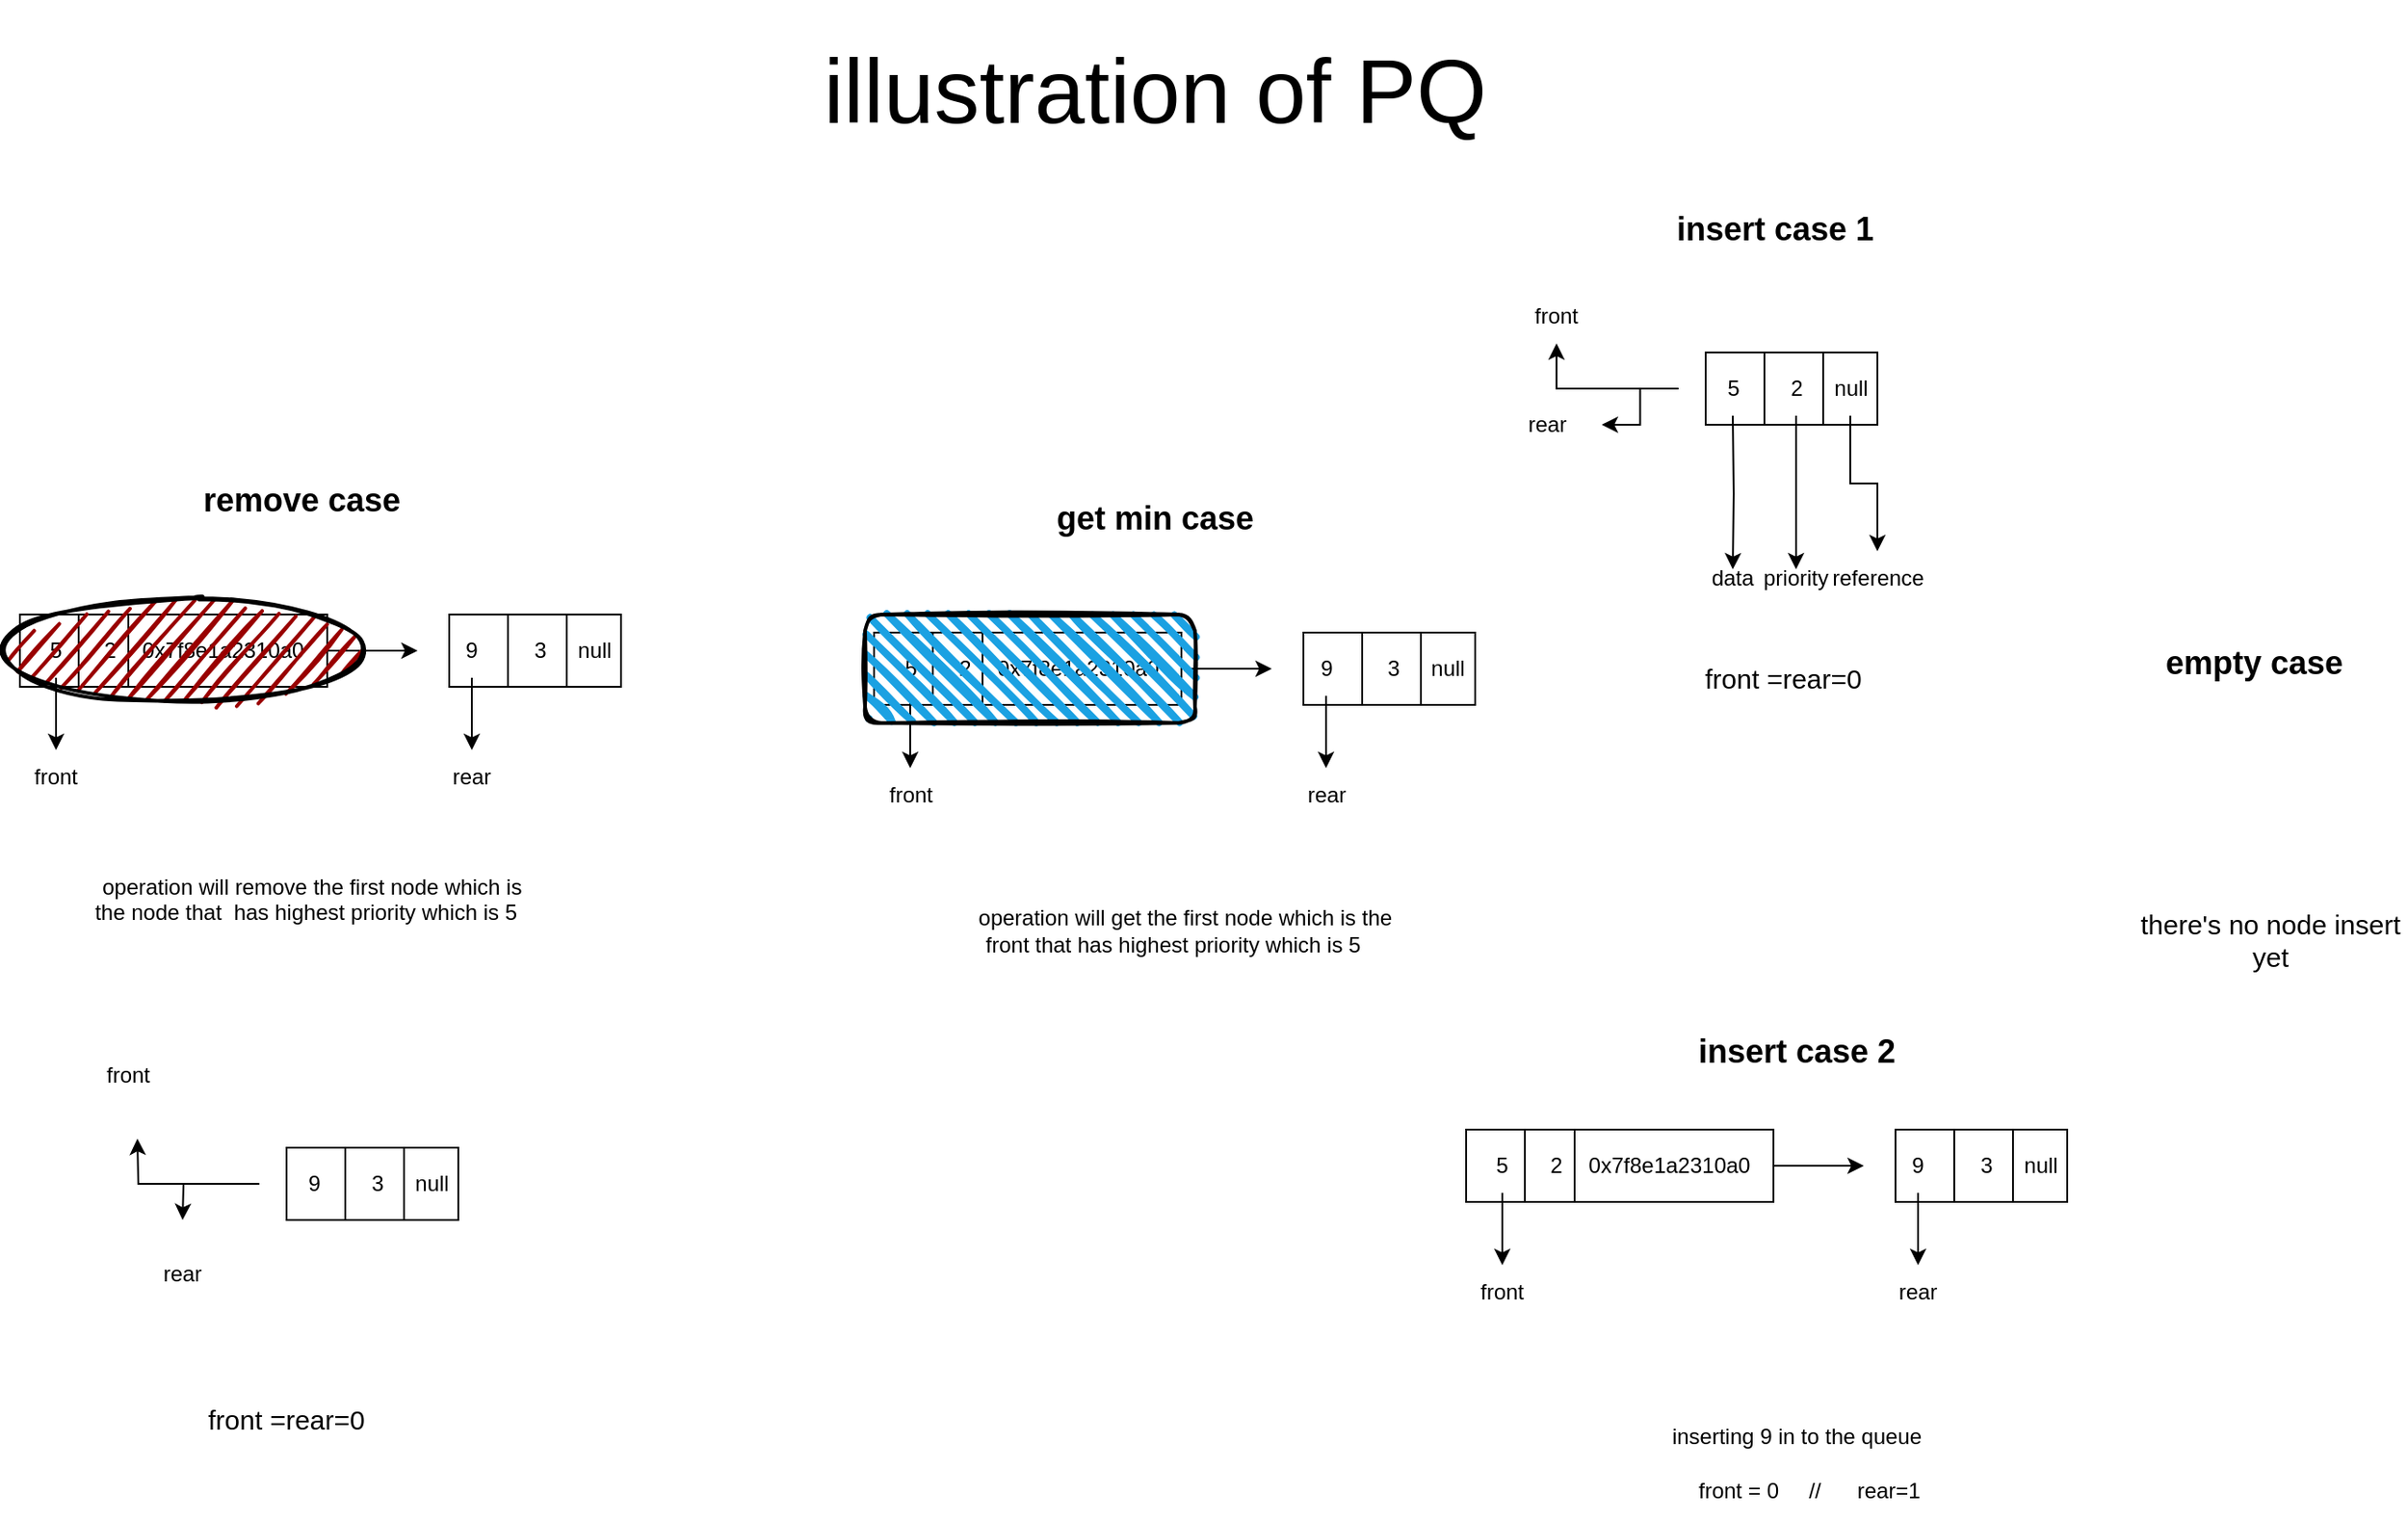<mxfile version="21.3.4" type="device">
  <diagram name="Page-1" id="6_Ac-wm6RWoP46rep5hT">
    <mxGraphModel dx="2627" dy="2212" grid="1" gridSize="10" guides="1" tooltips="1" connect="1" arrows="1" fold="1" page="1" pageScale="1" pageWidth="850" pageHeight="1100" math="0" shadow="0">
      <root>
        <mxCell id="0" />
        <mxCell id="1" parent="0" />
        <mxCell id="eyb6PB5nKrarsUAp8lHx-6" value="&lt;font style=&quot;font-size: 18px;&quot;&gt;empty case&amp;nbsp;&lt;/font&gt;" style="text;strokeColor=none;fillColor=none;html=1;fontSize=24;fontStyle=1;verticalAlign=middle;align=center;" parent="1" vertex="1">
          <mxGeometry x="770" y="320" width="95" height="30" as="geometry" />
        </mxCell>
        <mxCell id="eyb6PB5nKrarsUAp8lHx-22" value="&lt;font style=&quot;font-size: 18px;&quot;&gt;insert case 1&amp;nbsp;&lt;/font&gt;" style="text;strokeColor=none;fillColor=none;html=1;fontSize=24;fontStyle=1;verticalAlign=middle;align=center;" parent="1" vertex="1">
          <mxGeometry x="505" y="80" width="95" height="30" as="geometry" />
        </mxCell>
        <mxCell id="eyb6PB5nKrarsUAp8lHx-23" value="&lt;font style=&quot;font-size: 18px;&quot;&gt;get min case&amp;nbsp;&lt;/font&gt;" style="text;strokeColor=none;fillColor=none;html=1;fontSize=24;fontStyle=1;verticalAlign=middle;align=center;" parent="1" vertex="1">
          <mxGeometry x="162.5" y="240" width="95" height="30" as="geometry" />
        </mxCell>
        <mxCell id="eyb6PB5nKrarsUAp8lHx-24" value="&lt;font style=&quot;font-size: 18px;&quot;&gt;remove case&amp;nbsp;&lt;/font&gt;" style="text;strokeColor=none;fillColor=none;html=1;fontSize=24;fontStyle=1;verticalAlign=middle;align=center;" parent="1" vertex="1">
          <mxGeometry x="-310" y="230" width="95" height="30" as="geometry" />
        </mxCell>
        <mxCell id="eyb6PB5nKrarsUAp8lHx-27" value="&lt;font style=&quot;font-size: 15px;&quot;&gt;there&#39;s no node insert yet&lt;br&gt;&lt;/font&gt;" style="text;html=1;strokeColor=none;fillColor=none;align=center;verticalAlign=middle;whiteSpace=wrap;rounded=0;" parent="1" vertex="1">
          <mxGeometry x="750" y="480" width="150" height="20" as="geometry" />
        </mxCell>
        <mxCell id="eyb6PB5nKrarsUAp8lHx-28" value="&lt;font style=&quot;font-size: 15px;&quot;&gt;front =rear=0&lt;/font&gt;" style="text;html=1;strokeColor=none;fillColor=none;align=center;verticalAlign=middle;whiteSpace=wrap;rounded=0;" parent="1" vertex="1">
          <mxGeometry x="497.5" y="330" width="115" height="30" as="geometry" />
        </mxCell>
        <mxCell id="eyb6PB5nKrarsUAp8lHx-35" value="&lt;font style=&quot;font-size: 18px;&quot;&gt;insert case 2&amp;nbsp;&lt;/font&gt;" style="text;strokeColor=none;fillColor=none;html=1;fontSize=24;fontStyle=1;verticalAlign=middle;align=center;" parent="1" vertex="1">
          <mxGeometry x="517.5" y="535" width="95" height="30" as="geometry" />
        </mxCell>
        <mxCell id="eyb6PB5nKrarsUAp8lHx-47" value="inserting 9 in to the queue" style="text;html=1;strokeColor=none;fillColor=none;align=center;verticalAlign=middle;whiteSpace=wrap;rounded=0;" parent="1" vertex="1">
          <mxGeometry x="482.5" y="750" width="160" height="30" as="geometry" />
        </mxCell>
        <mxCell id="eyb6PB5nKrarsUAp8lHx-56" value="front = 0&amp;nbsp; &amp;nbsp; &amp;nbsp;//&amp;nbsp; &amp;nbsp; &amp;nbsp; rear=1" style="text;html=1;strokeColor=none;fillColor=none;align=center;verticalAlign=middle;whiteSpace=wrap;rounded=0;" parent="1" vertex="1">
          <mxGeometry x="490" y="780" width="160" height="30" as="geometry" />
        </mxCell>
        <mxCell id="eyb6PB5nKrarsUAp8lHx-60" value="&lt;font style=&quot;font-size: 50px;&quot;&gt;illustration of PQ&lt;/font&gt;" style="text;html=1;strokeColor=none;fillColor=none;align=center;verticalAlign=middle;whiteSpace=wrap;rounded=0;" parent="1" vertex="1">
          <mxGeometry x="-117.5" y="-30" width="650" height="100" as="geometry" />
        </mxCell>
        <mxCell id="eyb6PB5nKrarsUAp8lHx-74" value="" style="rounded=0;whiteSpace=wrap;html=1;align=center;" parent="1" vertex="1">
          <mxGeometry x="512.5" y="165" width="65" height="40" as="geometry" />
        </mxCell>
        <mxCell id="eyb6PB5nKrarsUAp8lHx-76" value="" style="endArrow=none;html=1;rounded=0;entryX=0.5;entryY=0;entryDx=0;entryDy=0;exitX=0.5;exitY=1;exitDx=0;exitDy=0;" parent="1" source="eyb6PB5nKrarsUAp8lHx-74" target="eyb6PB5nKrarsUAp8lHx-74" edge="1">
          <mxGeometry width="50" height="50" relative="1" as="geometry">
            <mxPoint x="487.5" y="365" as="sourcePoint" />
            <mxPoint x="537.5" y="315" as="targetPoint" />
          </mxGeometry>
        </mxCell>
        <mxCell id="eyb6PB5nKrarsUAp8lHx-86" style="edgeStyle=orthogonalEdgeStyle;rounded=0;orthogonalLoop=1;jettySize=auto;html=1;entryX=0.5;entryY=0;entryDx=0;entryDy=0;" parent="1" target="eyb6PB5nKrarsUAp8lHx-85" edge="1">
          <mxGeometry relative="1" as="geometry">
            <mxPoint x="527.5" y="200" as="sourcePoint" />
          </mxGeometry>
        </mxCell>
        <mxCell id="eyb6PB5nKrarsUAp8lHx-93" style="edgeStyle=orthogonalEdgeStyle;rounded=0;orthogonalLoop=1;jettySize=auto;html=1;" parent="1" source="eyb6PB5nKrarsUAp8lHx-78" target="eyb6PB5nKrarsUAp8lHx-90" edge="1">
          <mxGeometry relative="1" as="geometry" />
        </mxCell>
        <mxCell id="eyb6PB5nKrarsUAp8lHx-94" style="edgeStyle=orthogonalEdgeStyle;rounded=0;orthogonalLoop=1;jettySize=auto;html=1;" parent="1" source="eyb6PB5nKrarsUAp8lHx-78" target="eyb6PB5nKrarsUAp8lHx-91" edge="1">
          <mxGeometry relative="1" as="geometry" />
        </mxCell>
        <mxCell id="eyb6PB5nKrarsUAp8lHx-78" value="5" style="text;html=1;strokeColor=none;fillColor=none;align=center;verticalAlign=middle;whiteSpace=wrap;rounded=0;" parent="1" vertex="1">
          <mxGeometry x="497.5" y="170" width="60" height="30" as="geometry" />
        </mxCell>
        <mxCell id="eyb6PB5nKrarsUAp8lHx-83" style="edgeStyle=orthogonalEdgeStyle;rounded=0;orthogonalLoop=1;jettySize=auto;html=1;entryX=0.5;entryY=0;entryDx=0;entryDy=0;" parent="1" source="eyb6PB5nKrarsUAp8lHx-79" target="eyb6PB5nKrarsUAp8lHx-82" edge="1">
          <mxGeometry relative="1" as="geometry" />
        </mxCell>
        <mxCell id="eyb6PB5nKrarsUAp8lHx-79" value="2" style="text;html=1;strokeColor=none;fillColor=none;align=center;verticalAlign=middle;whiteSpace=wrap;rounded=0;" parent="1" vertex="1">
          <mxGeometry x="532.5" y="170" width="60" height="30" as="geometry" />
        </mxCell>
        <mxCell id="eyb6PB5nKrarsUAp8lHx-82" value="priority" style="text;html=1;strokeColor=none;fillColor=none;align=center;verticalAlign=middle;whiteSpace=wrap;rounded=0;" parent="1" vertex="1">
          <mxGeometry x="540" y="285" width="45" height="10" as="geometry" />
        </mxCell>
        <mxCell id="eyb6PB5nKrarsUAp8lHx-85" value="data" style="text;html=1;strokeColor=none;fillColor=none;align=center;verticalAlign=middle;whiteSpace=wrap;rounded=0;" parent="1" vertex="1">
          <mxGeometry x="505" y="285" width="45" height="10" as="geometry" />
        </mxCell>
        <mxCell id="eyb6PB5nKrarsUAp8lHx-90" value="front" style="text;html=1;strokeColor=none;fillColor=none;align=center;verticalAlign=middle;whiteSpace=wrap;rounded=0;" parent="1" vertex="1">
          <mxGeometry x="400" y="130" width="60" height="30" as="geometry" />
        </mxCell>
        <mxCell id="eyb6PB5nKrarsUAp8lHx-91" value="rear" style="text;html=1;strokeColor=none;fillColor=none;align=center;verticalAlign=middle;whiteSpace=wrap;rounded=0;" parent="1" vertex="1">
          <mxGeometry x="395" y="190" width="60" height="30" as="geometry" />
        </mxCell>
        <mxCell id="eyb6PB5nKrarsUAp8lHx-95" value="" style="rounded=0;whiteSpace=wrap;html=1;" parent="1" vertex="1">
          <mxGeometry x="577.5" y="165" width="30" height="40" as="geometry" />
        </mxCell>
        <mxCell id="eyb6PB5nKrarsUAp8lHx-98" style="edgeStyle=orthogonalEdgeStyle;rounded=0;orthogonalLoop=1;jettySize=auto;html=1;entryX=0.5;entryY=0;entryDx=0;entryDy=0;" parent="1" source="eyb6PB5nKrarsUAp8lHx-96" target="eyb6PB5nKrarsUAp8lHx-97" edge="1">
          <mxGeometry relative="1" as="geometry" />
        </mxCell>
        <mxCell id="eyb6PB5nKrarsUAp8lHx-96" value="null" style="text;html=1;strokeColor=none;fillColor=none;align=center;verticalAlign=middle;whiteSpace=wrap;rounded=0;" parent="1" vertex="1">
          <mxGeometry x="562.5" y="170" width="60" height="30" as="geometry" />
        </mxCell>
        <mxCell id="eyb6PB5nKrarsUAp8lHx-97" value="reference" style="text;html=1;strokeColor=none;fillColor=none;align=center;verticalAlign=middle;whiteSpace=wrap;rounded=0;" parent="1" vertex="1">
          <mxGeometry x="577.5" y="275" width="60" height="30" as="geometry" />
        </mxCell>
        <mxCell id="eyb6PB5nKrarsUAp8lHx-99" value="" style="rounded=0;whiteSpace=wrap;html=1;align=center;" parent="1" vertex="1">
          <mxGeometry x="380" y="595" width="65" height="40" as="geometry" />
        </mxCell>
        <mxCell id="eyb6PB5nKrarsUAp8lHx-100" value="" style="endArrow=none;html=1;rounded=0;entryX=0.5;entryY=0;entryDx=0;entryDy=0;exitX=0.5;exitY=1;exitDx=0;exitDy=0;" parent="1" source="eyb6PB5nKrarsUAp8lHx-99" target="eyb6PB5nKrarsUAp8lHx-99" edge="1">
          <mxGeometry width="50" height="50" relative="1" as="geometry">
            <mxPoint x="370" y="795" as="sourcePoint" />
            <mxPoint x="420" y="745" as="targetPoint" />
          </mxGeometry>
        </mxCell>
        <mxCell id="eyb6PB5nKrarsUAp8lHx-102" style="edgeStyle=orthogonalEdgeStyle;rounded=0;orthogonalLoop=1;jettySize=auto;html=1;" parent="1" source="eyb6PB5nKrarsUAp8lHx-104" target="eyb6PB5nKrarsUAp8lHx-109" edge="1">
          <mxGeometry relative="1" as="geometry" />
        </mxCell>
        <mxCell id="eyb6PB5nKrarsUAp8lHx-104" value="5" style="text;html=1;strokeColor=none;fillColor=none;align=center;verticalAlign=middle;whiteSpace=wrap;rounded=0;" parent="1" vertex="1">
          <mxGeometry x="370" y="600" width="60" height="30" as="geometry" />
        </mxCell>
        <mxCell id="eyb6PB5nKrarsUAp8lHx-106" value="2" style="text;html=1;strokeColor=none;fillColor=none;align=center;verticalAlign=middle;whiteSpace=wrap;rounded=0;" parent="1" vertex="1">
          <mxGeometry x="400" y="600" width="60" height="30" as="geometry" />
        </mxCell>
        <mxCell id="eyb6PB5nKrarsUAp8lHx-109" value="front" style="text;html=1;strokeColor=none;fillColor=none;align=center;verticalAlign=middle;whiteSpace=wrap;rounded=0;" parent="1" vertex="1">
          <mxGeometry x="370" y="670" width="60" height="30" as="geometry" />
        </mxCell>
        <mxCell id="eyb6PB5nKrarsUAp8lHx-129" value="" style="edgeStyle=orthogonalEdgeStyle;rounded=0;orthogonalLoop=1;jettySize=auto;html=1;" parent="1" source="eyb6PB5nKrarsUAp8lHx-111" target="eyb6PB5nKrarsUAp8lHx-122" edge="1">
          <mxGeometry relative="1" as="geometry" />
        </mxCell>
        <mxCell id="eyb6PB5nKrarsUAp8lHx-111" value="" style="rounded=0;whiteSpace=wrap;html=1;" parent="1" vertex="1">
          <mxGeometry x="440" y="595" width="110" height="40" as="geometry" />
        </mxCell>
        <mxCell id="eyb6PB5nKrarsUAp8lHx-113" value="0x7f8e1a2310a0" style="text;html=1;strokeColor=none;fillColor=none;align=center;verticalAlign=middle;whiteSpace=wrap;rounded=0;" parent="1" vertex="1">
          <mxGeometry x="490" y="600" width="5" height="30" as="geometry" />
        </mxCell>
        <mxCell id="eyb6PB5nKrarsUAp8lHx-120" value="" style="rounded=0;whiteSpace=wrap;html=1;align=center;" parent="1" vertex="1">
          <mxGeometry x="617.5" y="595" width="65" height="40" as="geometry" />
        </mxCell>
        <mxCell id="eyb6PB5nKrarsUAp8lHx-121" value="" style="endArrow=none;html=1;rounded=0;entryX=0.5;entryY=0;entryDx=0;entryDy=0;exitX=0.5;exitY=1;exitDx=0;exitDy=0;" parent="1" source="eyb6PB5nKrarsUAp8lHx-120" target="eyb6PB5nKrarsUAp8lHx-120" edge="1">
          <mxGeometry width="50" height="50" relative="1" as="geometry">
            <mxPoint x="592.5" y="795" as="sourcePoint" />
            <mxPoint x="642.5" y="745" as="targetPoint" />
          </mxGeometry>
        </mxCell>
        <mxCell id="eyb6PB5nKrarsUAp8lHx-131" value="" style="edgeStyle=orthogonalEdgeStyle;rounded=0;orthogonalLoop=1;jettySize=auto;html=1;" parent="1" source="eyb6PB5nKrarsUAp8lHx-122" target="eyb6PB5nKrarsUAp8lHx-130" edge="1">
          <mxGeometry relative="1" as="geometry" />
        </mxCell>
        <mxCell id="eyb6PB5nKrarsUAp8lHx-122" value="9" style="text;html=1;strokeColor=none;fillColor=none;align=center;verticalAlign=middle;whiteSpace=wrap;rounded=0;" parent="1" vertex="1">
          <mxGeometry x="600" y="600" width="60" height="30" as="geometry" />
        </mxCell>
        <mxCell id="eyb6PB5nKrarsUAp8lHx-123" value="3" style="text;html=1;strokeColor=none;fillColor=none;align=center;verticalAlign=middle;whiteSpace=wrap;rounded=0;" parent="1" vertex="1">
          <mxGeometry x="637.5" y="600" width="60" height="30" as="geometry" />
        </mxCell>
        <mxCell id="eyb6PB5nKrarsUAp8lHx-124" value="" style="rounded=0;whiteSpace=wrap;html=1;" parent="1" vertex="1">
          <mxGeometry x="682.5" y="595" width="30" height="40" as="geometry" />
        </mxCell>
        <mxCell id="eyb6PB5nKrarsUAp8lHx-125" value="null" style="text;html=1;strokeColor=none;fillColor=none;align=center;verticalAlign=middle;whiteSpace=wrap;rounded=0;" parent="1" vertex="1">
          <mxGeometry x="667.5" y="600" width="60" height="30" as="geometry" />
        </mxCell>
        <mxCell id="eyb6PB5nKrarsUAp8lHx-130" value="rear" style="text;html=1;strokeColor=none;fillColor=none;align=center;verticalAlign=middle;whiteSpace=wrap;rounded=0;" parent="1" vertex="1">
          <mxGeometry x="600" y="670" width="60" height="30" as="geometry" />
        </mxCell>
        <mxCell id="eyb6PB5nKrarsUAp8lHx-132" value="" style="rounded=0;whiteSpace=wrap;html=1;align=center;" parent="1" vertex="1">
          <mxGeometry x="52.5" y="320" width="65" height="40" as="geometry" />
        </mxCell>
        <mxCell id="eyb6PB5nKrarsUAp8lHx-133" value="" style="endArrow=none;html=1;rounded=0;entryX=0.5;entryY=0;entryDx=0;entryDy=0;exitX=0.5;exitY=1;exitDx=0;exitDy=0;" parent="1" source="eyb6PB5nKrarsUAp8lHx-132" target="eyb6PB5nKrarsUAp8lHx-132" edge="1">
          <mxGeometry width="50" height="50" relative="1" as="geometry">
            <mxPoint x="42.5" y="520" as="sourcePoint" />
            <mxPoint x="92.5" y="470" as="targetPoint" />
          </mxGeometry>
        </mxCell>
        <mxCell id="eyb6PB5nKrarsUAp8lHx-134" style="edgeStyle=orthogonalEdgeStyle;rounded=0;orthogonalLoop=1;jettySize=auto;html=1;" parent="1" source="eyb6PB5nKrarsUAp8lHx-135" target="eyb6PB5nKrarsUAp8lHx-137" edge="1">
          <mxGeometry relative="1" as="geometry" />
        </mxCell>
        <mxCell id="eyb6PB5nKrarsUAp8lHx-135" value="5" style="text;html=1;strokeColor=none;fillColor=none;align=center;verticalAlign=middle;whiteSpace=wrap;rounded=0;" parent="1" vertex="1">
          <mxGeometry x="42.5" y="325" width="60" height="30" as="geometry" />
        </mxCell>
        <mxCell id="eyb6PB5nKrarsUAp8lHx-136" value="2" style="text;html=1;strokeColor=none;fillColor=none;align=center;verticalAlign=middle;whiteSpace=wrap;rounded=0;" parent="1" vertex="1">
          <mxGeometry x="72.5" y="325" width="60" height="30" as="geometry" />
        </mxCell>
        <mxCell id="eyb6PB5nKrarsUAp8lHx-137" value="front" style="text;html=1;strokeColor=none;fillColor=none;align=center;verticalAlign=middle;whiteSpace=wrap;rounded=0;" parent="1" vertex="1">
          <mxGeometry x="42.5" y="395" width="60" height="30" as="geometry" />
        </mxCell>
        <mxCell id="eyb6PB5nKrarsUAp8lHx-138" value="" style="edgeStyle=orthogonalEdgeStyle;rounded=0;orthogonalLoop=1;jettySize=auto;html=1;" parent="1" source="eyb6PB5nKrarsUAp8lHx-139" target="eyb6PB5nKrarsUAp8lHx-144" edge="1">
          <mxGeometry relative="1" as="geometry" />
        </mxCell>
        <mxCell id="eyb6PB5nKrarsUAp8lHx-139" value="" style="rounded=0;whiteSpace=wrap;html=1;" parent="1" vertex="1">
          <mxGeometry x="112.5" y="320" width="110" height="40" as="geometry" />
        </mxCell>
        <mxCell id="eyb6PB5nKrarsUAp8lHx-140" value="0x7f8e1a2310a0" style="text;html=1;strokeColor=none;fillColor=none;align=center;verticalAlign=middle;whiteSpace=wrap;rounded=0;" parent="1" vertex="1">
          <mxGeometry x="162.5" y="325" width="5" height="30" as="geometry" />
        </mxCell>
        <mxCell id="eyb6PB5nKrarsUAp8lHx-141" value="" style="rounded=0;whiteSpace=wrap;html=1;align=center;" parent="1" vertex="1">
          <mxGeometry x="290" y="320" width="65" height="40" as="geometry" />
        </mxCell>
        <mxCell id="eyb6PB5nKrarsUAp8lHx-142" value="" style="endArrow=none;html=1;rounded=0;entryX=0.5;entryY=0;entryDx=0;entryDy=0;exitX=0.5;exitY=1;exitDx=0;exitDy=0;" parent="1" source="eyb6PB5nKrarsUAp8lHx-141" target="eyb6PB5nKrarsUAp8lHx-141" edge="1">
          <mxGeometry width="50" height="50" relative="1" as="geometry">
            <mxPoint x="265" y="520" as="sourcePoint" />
            <mxPoint x="315" y="470" as="targetPoint" />
          </mxGeometry>
        </mxCell>
        <mxCell id="eyb6PB5nKrarsUAp8lHx-143" value="" style="edgeStyle=orthogonalEdgeStyle;rounded=0;orthogonalLoop=1;jettySize=auto;html=1;" parent="1" source="eyb6PB5nKrarsUAp8lHx-144" target="eyb6PB5nKrarsUAp8lHx-148" edge="1">
          <mxGeometry relative="1" as="geometry" />
        </mxCell>
        <mxCell id="eyb6PB5nKrarsUAp8lHx-144" value="9" style="text;html=1;strokeColor=none;fillColor=none;align=center;verticalAlign=middle;whiteSpace=wrap;rounded=0;" parent="1" vertex="1">
          <mxGeometry x="272.5" y="325" width="60" height="30" as="geometry" />
        </mxCell>
        <mxCell id="eyb6PB5nKrarsUAp8lHx-145" value="3" style="text;html=1;strokeColor=none;fillColor=none;align=center;verticalAlign=middle;whiteSpace=wrap;rounded=0;" parent="1" vertex="1">
          <mxGeometry x="310" y="325" width="60" height="30" as="geometry" />
        </mxCell>
        <mxCell id="eyb6PB5nKrarsUAp8lHx-146" value="" style="rounded=0;whiteSpace=wrap;html=1;" parent="1" vertex="1">
          <mxGeometry x="355" y="320" width="30" height="40" as="geometry" />
        </mxCell>
        <mxCell id="eyb6PB5nKrarsUAp8lHx-147" value="null" style="text;html=1;strokeColor=none;fillColor=none;align=center;verticalAlign=middle;whiteSpace=wrap;rounded=0;" parent="1" vertex="1">
          <mxGeometry x="340" y="325" width="60" height="30" as="geometry" />
        </mxCell>
        <mxCell id="eyb6PB5nKrarsUAp8lHx-148" value="rear" style="text;html=1;strokeColor=none;fillColor=none;align=center;verticalAlign=middle;whiteSpace=wrap;rounded=0;" parent="1" vertex="1">
          <mxGeometry x="272.5" y="395" width="60" height="30" as="geometry" />
        </mxCell>
        <mxCell id="eyb6PB5nKrarsUAp8lHx-149" value="&amp;nbsp;operation will get the first node which is the front that has highest priority which is 5&amp;nbsp; &amp;nbsp;" style="text;html=1;strokeColor=none;fillColor=none;align=center;verticalAlign=middle;whiteSpace=wrap;rounded=0;" parent="1" vertex="1">
          <mxGeometry x="102.5" y="460" width="240" height="50" as="geometry" />
        </mxCell>
        <mxCell id="eyb6PB5nKrarsUAp8lHx-151" value="" style="rounded=1;whiteSpace=wrap;html=1;strokeWidth=2;fillWeight=4;hachureGap=8;hachureAngle=45;fillColor=#1ba1e2;sketch=1;" parent="1" vertex="1">
          <mxGeometry x="47.5" y="310" width="182.5" height="60" as="geometry" />
        </mxCell>
        <mxCell id="eyb6PB5nKrarsUAp8lHx-170" value="" style="rounded=0;whiteSpace=wrap;html=1;align=center;" parent="1" vertex="1">
          <mxGeometry x="-420" y="310" width="65" height="40" as="geometry" />
        </mxCell>
        <mxCell id="eyb6PB5nKrarsUAp8lHx-171" value="" style="endArrow=none;html=1;rounded=0;entryX=0.5;entryY=0;entryDx=0;entryDy=0;exitX=0.5;exitY=1;exitDx=0;exitDy=0;" parent="1" source="eyb6PB5nKrarsUAp8lHx-170" target="eyb6PB5nKrarsUAp8lHx-170" edge="1">
          <mxGeometry width="50" height="50" relative="1" as="geometry">
            <mxPoint x="-430" y="510" as="sourcePoint" />
            <mxPoint x="-380" y="460" as="targetPoint" />
          </mxGeometry>
        </mxCell>
        <mxCell id="eyb6PB5nKrarsUAp8lHx-172" style="edgeStyle=orthogonalEdgeStyle;rounded=0;orthogonalLoop=1;jettySize=auto;html=1;" parent="1" source="eyb6PB5nKrarsUAp8lHx-173" target="eyb6PB5nKrarsUAp8lHx-175" edge="1">
          <mxGeometry relative="1" as="geometry" />
        </mxCell>
        <mxCell id="eyb6PB5nKrarsUAp8lHx-173" value="5" style="text;html=1;strokeColor=none;fillColor=none;align=center;verticalAlign=middle;whiteSpace=wrap;rounded=0;" parent="1" vertex="1">
          <mxGeometry x="-430" y="315" width="60" height="30" as="geometry" />
        </mxCell>
        <mxCell id="eyb6PB5nKrarsUAp8lHx-174" value="2" style="text;html=1;strokeColor=none;fillColor=none;align=center;verticalAlign=middle;whiteSpace=wrap;rounded=0;" parent="1" vertex="1">
          <mxGeometry x="-400" y="315" width="60" height="30" as="geometry" />
        </mxCell>
        <mxCell id="eyb6PB5nKrarsUAp8lHx-175" value="front" style="text;html=1;strokeColor=none;fillColor=none;align=center;verticalAlign=middle;whiteSpace=wrap;rounded=0;" parent="1" vertex="1">
          <mxGeometry x="-430" y="385" width="60" height="30" as="geometry" />
        </mxCell>
        <mxCell id="eyb6PB5nKrarsUAp8lHx-176" value="" style="edgeStyle=orthogonalEdgeStyle;rounded=0;orthogonalLoop=1;jettySize=auto;html=1;" parent="1" source="eyb6PB5nKrarsUAp8lHx-177" target="eyb6PB5nKrarsUAp8lHx-182" edge="1">
          <mxGeometry relative="1" as="geometry" />
        </mxCell>
        <mxCell id="eyb6PB5nKrarsUAp8lHx-177" value="" style="rounded=0;whiteSpace=wrap;html=1;" parent="1" vertex="1">
          <mxGeometry x="-360" y="310" width="110" height="40" as="geometry" />
        </mxCell>
        <mxCell id="eyb6PB5nKrarsUAp8lHx-178" value="0x7f8e1a2310a0" style="text;html=1;strokeColor=none;fillColor=none;align=center;verticalAlign=middle;whiteSpace=wrap;rounded=0;" parent="1" vertex="1">
          <mxGeometry x="-310" y="315" width="5" height="30" as="geometry" />
        </mxCell>
        <mxCell id="eyb6PB5nKrarsUAp8lHx-179" value="" style="rounded=0;whiteSpace=wrap;html=1;align=center;" parent="1" vertex="1">
          <mxGeometry x="-182.5" y="310" width="65" height="40" as="geometry" />
        </mxCell>
        <mxCell id="eyb6PB5nKrarsUAp8lHx-180" value="" style="endArrow=none;html=1;rounded=0;entryX=0.5;entryY=0;entryDx=0;entryDy=0;exitX=0.5;exitY=1;exitDx=0;exitDy=0;" parent="1" source="eyb6PB5nKrarsUAp8lHx-179" target="eyb6PB5nKrarsUAp8lHx-179" edge="1">
          <mxGeometry width="50" height="50" relative="1" as="geometry">
            <mxPoint x="-207.5" y="510" as="sourcePoint" />
            <mxPoint x="-157.5" y="460" as="targetPoint" />
          </mxGeometry>
        </mxCell>
        <mxCell id="eyb6PB5nKrarsUAp8lHx-181" value="" style="edgeStyle=orthogonalEdgeStyle;rounded=0;orthogonalLoop=1;jettySize=auto;html=1;" parent="1" source="eyb6PB5nKrarsUAp8lHx-182" target="eyb6PB5nKrarsUAp8lHx-186" edge="1">
          <mxGeometry relative="1" as="geometry" />
        </mxCell>
        <mxCell id="eyb6PB5nKrarsUAp8lHx-182" value="9" style="text;html=1;strokeColor=none;fillColor=none;align=center;verticalAlign=middle;whiteSpace=wrap;rounded=0;" parent="1" vertex="1">
          <mxGeometry x="-200" y="315" width="60" height="30" as="geometry" />
        </mxCell>
        <mxCell id="eyb6PB5nKrarsUAp8lHx-183" value="3" style="text;html=1;strokeColor=none;fillColor=none;align=center;verticalAlign=middle;whiteSpace=wrap;rounded=0;" parent="1" vertex="1">
          <mxGeometry x="-162.5" y="315" width="60" height="30" as="geometry" />
        </mxCell>
        <mxCell id="eyb6PB5nKrarsUAp8lHx-184" value="" style="rounded=0;whiteSpace=wrap;html=1;" parent="1" vertex="1">
          <mxGeometry x="-117.5" y="310" width="30" height="40" as="geometry" />
        </mxCell>
        <mxCell id="eyb6PB5nKrarsUAp8lHx-185" value="null" style="text;html=1;strokeColor=none;fillColor=none;align=center;verticalAlign=middle;whiteSpace=wrap;rounded=0;" parent="1" vertex="1">
          <mxGeometry x="-132.5" y="315" width="60" height="30" as="geometry" />
        </mxCell>
        <mxCell id="eyb6PB5nKrarsUAp8lHx-186" value="rear" style="text;html=1;strokeColor=none;fillColor=none;align=center;verticalAlign=middle;whiteSpace=wrap;rounded=0;" parent="1" vertex="1">
          <mxGeometry x="-200" y="385" width="60" height="30" as="geometry" />
        </mxCell>
        <mxCell id="eyb6PB5nKrarsUAp8lHx-187" value="&amp;nbsp;operation will remove the first node which is the node that&amp;nbsp; has highest priority which is 5&amp;nbsp; &amp;nbsp;" style="text;html=1;strokeColor=none;fillColor=none;align=center;verticalAlign=middle;whiteSpace=wrap;rounded=0;" parent="1" vertex="1">
          <mxGeometry x="-380" y="450" width="240" height="50" as="geometry" />
        </mxCell>
        <mxCell id="eyb6PB5nKrarsUAp8lHx-200" value="" style="rounded=0;whiteSpace=wrap;html=1;align=center;" parent="1" vertex="1">
          <mxGeometry x="-272.5" y="605" width="65" height="40" as="geometry" />
        </mxCell>
        <mxCell id="eyb6PB5nKrarsUAp8lHx-201" value="" style="endArrow=none;html=1;rounded=0;entryX=0.5;entryY=0;entryDx=0;entryDy=0;exitX=0.5;exitY=1;exitDx=0;exitDy=0;" parent="1" source="eyb6PB5nKrarsUAp8lHx-200" target="eyb6PB5nKrarsUAp8lHx-200" edge="1">
          <mxGeometry width="50" height="50" relative="1" as="geometry">
            <mxPoint x="-297.5" y="805" as="sourcePoint" />
            <mxPoint x="-247.5" y="755" as="targetPoint" />
          </mxGeometry>
        </mxCell>
        <mxCell id="eyb6PB5nKrarsUAp8lHx-202" style="edgeStyle=orthogonalEdgeStyle;rounded=0;orthogonalLoop=1;jettySize=auto;html=1;" parent="1" source="eyb6PB5nKrarsUAp8lHx-204" edge="1">
          <mxGeometry relative="1" as="geometry">
            <mxPoint x="-355" y="600" as="targetPoint" />
          </mxGeometry>
        </mxCell>
        <mxCell id="eyb6PB5nKrarsUAp8lHx-203" style="edgeStyle=orthogonalEdgeStyle;rounded=0;orthogonalLoop=1;jettySize=auto;html=1;" parent="1" source="eyb6PB5nKrarsUAp8lHx-204" edge="1">
          <mxGeometry relative="1" as="geometry">
            <mxPoint x="-330" y="645" as="targetPoint" />
          </mxGeometry>
        </mxCell>
        <mxCell id="eyb6PB5nKrarsUAp8lHx-204" value="9" style="text;html=1;strokeColor=none;fillColor=none;align=center;verticalAlign=middle;whiteSpace=wrap;rounded=0;" parent="1" vertex="1">
          <mxGeometry x="-287.5" y="610" width="60" height="30" as="geometry" />
        </mxCell>
        <mxCell id="eyb6PB5nKrarsUAp8lHx-205" value="3" style="text;html=1;strokeColor=none;fillColor=none;align=center;verticalAlign=middle;whiteSpace=wrap;rounded=0;" parent="1" vertex="1">
          <mxGeometry x="-252.5" y="610" width="60" height="30" as="geometry" />
        </mxCell>
        <mxCell id="eyb6PB5nKrarsUAp8lHx-206" value="front" style="text;html=1;strokeColor=none;fillColor=none;align=center;verticalAlign=middle;whiteSpace=wrap;rounded=0;" parent="1" vertex="1">
          <mxGeometry x="-390" y="550" width="60" height="30" as="geometry" />
        </mxCell>
        <mxCell id="eyb6PB5nKrarsUAp8lHx-207" value="null" style="rounded=0;whiteSpace=wrap;html=1;" parent="1" vertex="1">
          <mxGeometry x="-207.5" y="605" width="30" height="40" as="geometry" />
        </mxCell>
        <mxCell id="eyb6PB5nKrarsUAp8lHx-217" value="rear" style="text;html=1;strokeColor=none;fillColor=none;align=center;verticalAlign=middle;whiteSpace=wrap;rounded=0;" parent="1" vertex="1">
          <mxGeometry x="-360" y="660" width="60" height="30" as="geometry" />
        </mxCell>
        <mxCell id="eyb6PB5nKrarsUAp8lHx-218" value="&lt;font style=&quot;font-size: 15px;&quot;&gt;front =rear=0&lt;/font&gt;" style="text;html=1;strokeColor=none;fillColor=none;align=center;verticalAlign=middle;whiteSpace=wrap;rounded=0;" parent="1" vertex="1">
          <mxGeometry x="-330" y="740" width="115" height="30" as="geometry" />
        </mxCell>
        <mxCell id="rtKhrzHPJh8okAV3fLK8-18" value="" style="ellipse;whiteSpace=wrap;html=1;strokeWidth=2;fillWeight=2;hachureGap=8;fillColor=#990000;fillStyle=dots;sketch=1;" parent="1" vertex="1">
          <mxGeometry x="-430" y="300" width="200" height="60" as="geometry" />
        </mxCell>
      </root>
    </mxGraphModel>
  </diagram>
</mxfile>
